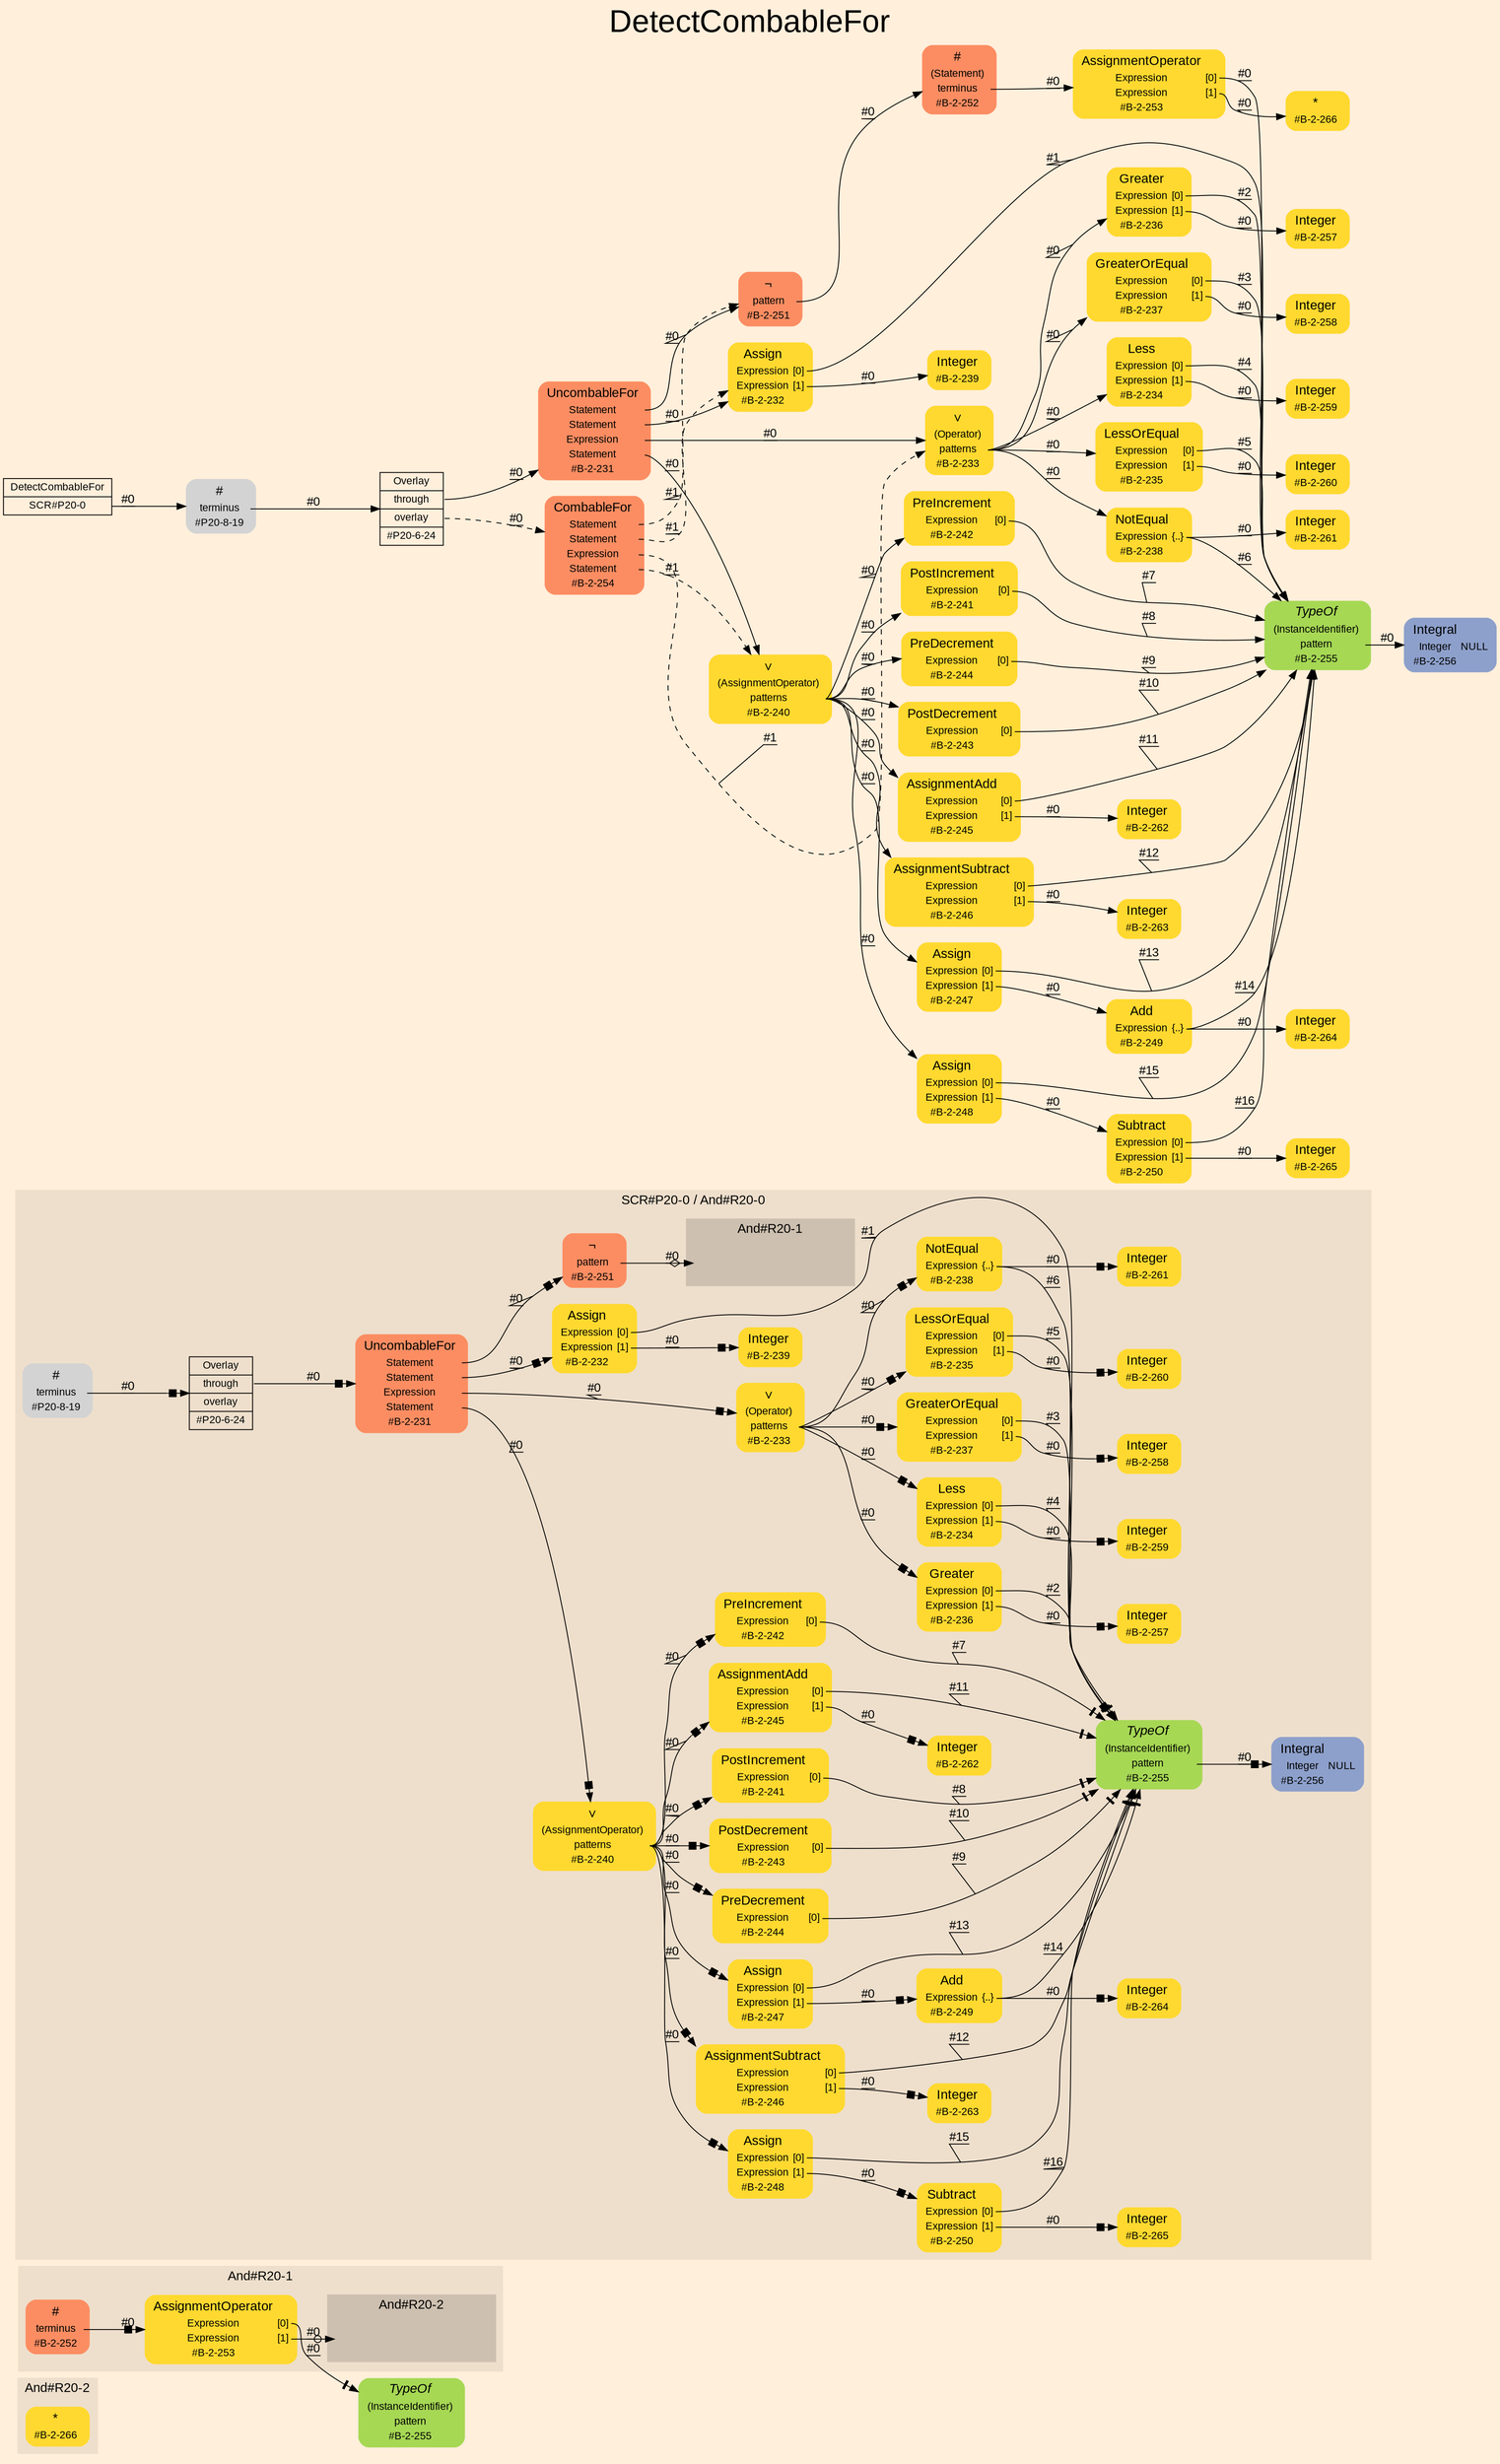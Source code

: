 digraph "DetectCombableFor" {
label = "DetectCombableFor"
labelloc = t
fontsize = "36"
graph [
    rankdir = "LR"
    ranksep = 0.3
    bgcolor = antiquewhite1
    color = black
    fontcolor = black
    fontname = "Arial"
];
node [
    fontname = "Arial"
];
edge [
    fontname = "Arial"
];

// -------------------- figure And#R20-2 --------------------
subgraph "clusterAnd#R20-2" {
    label = "And#R20-2"
    style = "filled"
    color = antiquewhite2
    fontsize = "15"
    "And#R20-2 / #B-2-266" [
        shape = "plaintext"
        fillcolor = "/set28/6"
        label = <<TABLE BORDER="0" CELLBORDER="0" CELLSPACING="0">
         <TR><TD><FONT POINT-SIZE="15.0">*</FONT></TD><TD></TD></TR>
         <TR><TD>#B-2-266</TD><TD PORT="port0"></TD></TR>
        </TABLE>>
        style = "rounded,filled"
        fontsize = "12"
    ];
    
}


// -------------------- figure And#R20-1 --------------------
"And#R20-1 / #B-2-255" [
    shape = "plaintext"
    fillcolor = "/set28/5"
    label = <<TABLE BORDER="0" CELLBORDER="0" CELLSPACING="0">
     <TR><TD><FONT POINT-SIZE="15.0"><I>TypeOf</I></FONT></TD><TD></TD></TR>
     <TR><TD>(InstanceIdentifier)</TD><TD PORT="port0"></TD></TR>
     <TR><TD>pattern</TD><TD PORT="port1"></TD></TR>
     <TR><TD>#B-2-255</TD><TD PORT="port2"></TD></TR>
    </TABLE>>
    style = "rounded,filled"
    fontsize = "12"
];

subgraph "clusterAnd#R20-1" {
    label = "And#R20-1"
    style = "filled"
    color = antiquewhite2
    fontsize = "15"
    "And#R20-1 / #B-2-252" [
        shape = "plaintext"
        fillcolor = "/set28/2"
        label = <<TABLE BORDER="0" CELLBORDER="0" CELLSPACING="0">
         <TR><TD><FONT POINT-SIZE="15.0">#</FONT></TD><TD></TD></TR>
         <TR><TD>terminus</TD><TD PORT="port0"></TD></TR>
         <TR><TD>#B-2-252</TD><TD PORT="port1"></TD></TR>
        </TABLE>>
        style = "rounded,filled"
        fontsize = "12"
    ];
    
    "And#R20-1 / #B-2-253" [
        shape = "plaintext"
        fillcolor = "/set28/6"
        label = <<TABLE BORDER="0" CELLBORDER="0" CELLSPACING="0">
         <TR><TD><FONT POINT-SIZE="15.0">AssignmentOperator</FONT></TD><TD></TD></TR>
         <TR><TD>Expression</TD><TD PORT="port0">[0]</TD></TR>
         <TR><TD>Expression</TD><TD PORT="port1">[1]</TD></TR>
         <TR><TD>#B-2-253</TD><TD PORT="port2"></TD></TR>
        </TABLE>>
        style = "rounded,filled"
        fontsize = "12"
    ];
    
    subgraph "clusterAnd#R20-1 / And#R20-2" {
        label = "And#R20-2"
        style = "filled"
        color = antiquewhite3
        fontsize = "15"
        "And#R20-1 / #0 / #B-2-266" [
            shape = "none"
            style = "invisible"
        ];
        
    }
    
}


// -------------------- figure And#R20-0 --------------------
subgraph "clusterAnd#R20-0" {
    label = "SCR#P20-0 / And#R20-0"
    style = "filled"
    color = antiquewhite2
    fontsize = "15"
    "And#R20-0 / #B-2-250" [
        shape = "plaintext"
        fillcolor = "/set28/6"
        label = <<TABLE BORDER="0" CELLBORDER="0" CELLSPACING="0">
         <TR><TD><FONT POINT-SIZE="15.0">Subtract</FONT></TD><TD></TD></TR>
         <TR><TD>Expression</TD><TD PORT="port0">[0]</TD></TR>
         <TR><TD>Expression</TD><TD PORT="port1">[1]</TD></TR>
         <TR><TD>#B-2-250</TD><TD PORT="port2"></TD></TR>
        </TABLE>>
        style = "rounded,filled"
        fontsize = "12"
    ];
    
    "And#R20-0 / #B-2-247" [
        shape = "plaintext"
        fillcolor = "/set28/6"
        label = <<TABLE BORDER="0" CELLBORDER="0" CELLSPACING="0">
         <TR><TD><FONT POINT-SIZE="15.0">Assign</FONT></TD><TD></TD></TR>
         <TR><TD>Expression</TD><TD PORT="port0">[0]</TD></TR>
         <TR><TD>Expression</TD><TD PORT="port1">[1]</TD></TR>
         <TR><TD>#B-2-247</TD><TD PORT="port2"></TD></TR>
        </TABLE>>
        style = "rounded,filled"
        fontsize = "12"
    ];
    
    "And#R20-0 / #B-2-257" [
        shape = "plaintext"
        fillcolor = "/set28/6"
        label = <<TABLE BORDER="0" CELLBORDER="0" CELLSPACING="0">
         <TR><TD><FONT POINT-SIZE="15.0">Integer</FONT></TD><TD></TD></TR>
         <TR><TD>#B-2-257</TD><TD PORT="port0"></TD></TR>
        </TABLE>>
        style = "rounded,filled"
        fontsize = "12"
    ];
    
    "And#R20-0 / #B-2-244" [
        shape = "plaintext"
        fillcolor = "/set28/6"
        label = <<TABLE BORDER="0" CELLBORDER="0" CELLSPACING="0">
         <TR><TD><FONT POINT-SIZE="15.0">PreDecrement</FONT></TD><TD></TD></TR>
         <TR><TD>Expression</TD><TD PORT="port0">[0]</TD></TR>
         <TR><TD>#B-2-244</TD><TD PORT="port1"></TD></TR>
        </TABLE>>
        style = "rounded,filled"
        fontsize = "12"
    ];
    
    "And#R20-0 / #B-2-238" [
        shape = "plaintext"
        fillcolor = "/set28/6"
        label = <<TABLE BORDER="0" CELLBORDER="0" CELLSPACING="0">
         <TR><TD><FONT POINT-SIZE="15.0">NotEqual</FONT></TD><TD></TD></TR>
         <TR><TD>Expression</TD><TD PORT="port0">{..}</TD></TR>
         <TR><TD>#B-2-238</TD><TD PORT="port1"></TD></TR>
        </TABLE>>
        style = "rounded,filled"
        fontsize = "12"
    ];
    
    "And#R20-0 / #B-2-240" [
        shape = "plaintext"
        fillcolor = "/set28/6"
        label = <<TABLE BORDER="0" CELLBORDER="0" CELLSPACING="0">
         <TR><TD><FONT POINT-SIZE="15.0">∨</FONT></TD><TD></TD></TR>
         <TR><TD>(AssignmentOperator)</TD><TD PORT="port0"></TD></TR>
         <TR><TD>patterns</TD><TD PORT="port1"></TD></TR>
         <TR><TD>#B-2-240</TD><TD PORT="port2"></TD></TR>
        </TABLE>>
        style = "rounded,filled"
        fontsize = "12"
    ];
    
    "And#R20-0 / #B-2-259" [
        shape = "plaintext"
        fillcolor = "/set28/6"
        label = <<TABLE BORDER="0" CELLBORDER="0" CELLSPACING="0">
         <TR><TD><FONT POINT-SIZE="15.0">Integer</FONT></TD><TD></TD></TR>
         <TR><TD>#B-2-259</TD><TD PORT="port0"></TD></TR>
        </TABLE>>
        style = "rounded,filled"
        fontsize = "12"
    ];
    
    "And#R20-0 / #B-2-233" [
        shape = "plaintext"
        fillcolor = "/set28/6"
        label = <<TABLE BORDER="0" CELLBORDER="0" CELLSPACING="0">
         <TR><TD><FONT POINT-SIZE="15.0">∨</FONT></TD><TD></TD></TR>
         <TR><TD>(Operator)</TD><TD PORT="port0"></TD></TR>
         <TR><TD>patterns</TD><TD PORT="port1"></TD></TR>
         <TR><TD>#B-2-233</TD><TD PORT="port2"></TD></TR>
        </TABLE>>
        style = "rounded,filled"
        fontsize = "12"
    ];
    
    "And#R20-0 / #B-2-243" [
        shape = "plaintext"
        fillcolor = "/set28/6"
        label = <<TABLE BORDER="0" CELLBORDER="0" CELLSPACING="0">
         <TR><TD><FONT POINT-SIZE="15.0">PostDecrement</FONT></TD><TD></TD></TR>
         <TR><TD>Expression</TD><TD PORT="port0">[0]</TD></TR>
         <TR><TD>#B-2-243</TD><TD PORT="port1"></TD></TR>
        </TABLE>>
        style = "rounded,filled"
        fontsize = "12"
    ];
    
    "And#R20-0 / #B-2-264" [
        shape = "plaintext"
        fillcolor = "/set28/6"
        label = <<TABLE BORDER="0" CELLBORDER="0" CELLSPACING="0">
         <TR><TD><FONT POINT-SIZE="15.0">Integer</FONT></TD><TD></TD></TR>
         <TR><TD>#B-2-264</TD><TD PORT="port0"></TD></TR>
        </TABLE>>
        style = "rounded,filled"
        fontsize = "12"
    ];
    
    "And#R20-0 / #B-2-251" [
        shape = "plaintext"
        fillcolor = "/set28/2"
        label = <<TABLE BORDER="0" CELLBORDER="0" CELLSPACING="0">
         <TR><TD><FONT POINT-SIZE="15.0">¬</FONT></TD><TD></TD></TR>
         <TR><TD>pattern</TD><TD PORT="port0"></TD></TR>
         <TR><TD>#B-2-251</TD><TD PORT="port1"></TD></TR>
        </TABLE>>
        style = "rounded,filled"
        fontsize = "12"
    ];
    
    "And#R20-0 / #B-2-236" [
        shape = "plaintext"
        fillcolor = "/set28/6"
        label = <<TABLE BORDER="0" CELLBORDER="0" CELLSPACING="0">
         <TR><TD><FONT POINT-SIZE="15.0">Greater</FONT></TD><TD></TD></TR>
         <TR><TD>Expression</TD><TD PORT="port0">[0]</TD></TR>
         <TR><TD>Expression</TD><TD PORT="port1">[1]</TD></TR>
         <TR><TD>#B-2-236</TD><TD PORT="port2"></TD></TR>
        </TABLE>>
        style = "rounded,filled"
        fontsize = "12"
    ];
    
    "And#R20-0 / #B-2-239" [
        shape = "plaintext"
        fillcolor = "/set28/6"
        label = <<TABLE BORDER="0" CELLBORDER="0" CELLSPACING="0">
         <TR><TD><FONT POINT-SIZE="15.0">Integer</FONT></TD><TD></TD></TR>
         <TR><TD>#B-2-239</TD><TD PORT="port0"></TD></TR>
        </TABLE>>
        style = "rounded,filled"
        fontsize = "12"
    ];
    
    "And#R20-0 / #B-2-234" [
        shape = "plaintext"
        fillcolor = "/set28/6"
        label = <<TABLE BORDER="0" CELLBORDER="0" CELLSPACING="0">
         <TR><TD><FONT POINT-SIZE="15.0">Less</FONT></TD><TD></TD></TR>
         <TR><TD>Expression</TD><TD PORT="port0">[0]</TD></TR>
         <TR><TD>Expression</TD><TD PORT="port1">[1]</TD></TR>
         <TR><TD>#B-2-234</TD><TD PORT="port2"></TD></TR>
        </TABLE>>
        style = "rounded,filled"
        fontsize = "12"
    ];
    
    "And#R20-0 / #B-2-255" [
        shape = "plaintext"
        fillcolor = "/set28/5"
        label = <<TABLE BORDER="0" CELLBORDER="0" CELLSPACING="0">
         <TR><TD><FONT POINT-SIZE="15.0"><I>TypeOf</I></FONT></TD><TD></TD></TR>
         <TR><TD>(InstanceIdentifier)</TD><TD PORT="port0"></TD></TR>
         <TR><TD>pattern</TD><TD PORT="port1"></TD></TR>
         <TR><TD>#B-2-255</TD><TD PORT="port2"></TD></TR>
        </TABLE>>
        style = "rounded,filled"
        fontsize = "12"
    ];
    
    "And#R20-0 / #B-2-256" [
        shape = "plaintext"
        fillcolor = "/set28/3"
        label = <<TABLE BORDER="0" CELLBORDER="0" CELLSPACING="0">
         <TR><TD><FONT POINT-SIZE="15.0">Integral</FONT></TD><TD></TD></TR>
         <TR><TD>Integer</TD><TD PORT="port0">NULL</TD></TR>
         <TR><TD>#B-2-256</TD><TD PORT="port1"></TD></TR>
        </TABLE>>
        style = "rounded,filled"
        fontsize = "12"
    ];
    
    "And#R20-0 / #B-2-265" [
        shape = "plaintext"
        fillcolor = "/set28/6"
        label = <<TABLE BORDER="0" CELLBORDER="0" CELLSPACING="0">
         <TR><TD><FONT POINT-SIZE="15.0">Integer</FONT></TD><TD></TD></TR>
         <TR><TD>#B-2-265</TD><TD PORT="port0"></TD></TR>
        </TABLE>>
        style = "rounded,filled"
        fontsize = "12"
    ];
    
    "And#R20-0 / #B-2-258" [
        shape = "plaintext"
        fillcolor = "/set28/6"
        label = <<TABLE BORDER="0" CELLBORDER="0" CELLSPACING="0">
         <TR><TD><FONT POINT-SIZE="15.0">Integer</FONT></TD><TD></TD></TR>
         <TR><TD>#B-2-258</TD><TD PORT="port0"></TD></TR>
        </TABLE>>
        style = "rounded,filled"
        fontsize = "12"
    ];
    
    "And#R20-0 / #B-2-248" [
        shape = "plaintext"
        fillcolor = "/set28/6"
        label = <<TABLE BORDER="0" CELLBORDER="0" CELLSPACING="0">
         <TR><TD><FONT POINT-SIZE="15.0">Assign</FONT></TD><TD></TD></TR>
         <TR><TD>Expression</TD><TD PORT="port0">[0]</TD></TR>
         <TR><TD>Expression</TD><TD PORT="port1">[1]</TD></TR>
         <TR><TD>#B-2-248</TD><TD PORT="port2"></TD></TR>
        </TABLE>>
        style = "rounded,filled"
        fontsize = "12"
    ];
    
    "And#R20-0 / #B-2-237" [
        shape = "plaintext"
        fillcolor = "/set28/6"
        label = <<TABLE BORDER="0" CELLBORDER="0" CELLSPACING="0">
         <TR><TD><FONT POINT-SIZE="15.0">GreaterOrEqual</FONT></TD><TD></TD></TR>
         <TR><TD>Expression</TD><TD PORT="port0">[0]</TD></TR>
         <TR><TD>Expression</TD><TD PORT="port1">[1]</TD></TR>
         <TR><TD>#B-2-237</TD><TD PORT="port2"></TD></TR>
        </TABLE>>
        style = "rounded,filled"
        fontsize = "12"
    ];
    
    "And#R20-0 / #B-2-261" [
        shape = "plaintext"
        fillcolor = "/set28/6"
        label = <<TABLE BORDER="0" CELLBORDER="0" CELLSPACING="0">
         <TR><TD><FONT POINT-SIZE="15.0">Integer</FONT></TD><TD></TD></TR>
         <TR><TD>#B-2-261</TD><TD PORT="port0"></TD></TR>
        </TABLE>>
        style = "rounded,filled"
        fontsize = "12"
    ];
    
    "And#R20-0 / #B-2-241" [
        shape = "plaintext"
        fillcolor = "/set28/6"
        label = <<TABLE BORDER="0" CELLBORDER="0" CELLSPACING="0">
         <TR><TD><FONT POINT-SIZE="15.0">PostIncrement</FONT></TD><TD></TD></TR>
         <TR><TD>Expression</TD><TD PORT="port0">[0]</TD></TR>
         <TR><TD>#B-2-241</TD><TD PORT="port1"></TD></TR>
        </TABLE>>
        style = "rounded,filled"
        fontsize = "12"
    ];
    
    "And#R20-0 / #B-2-262" [
        shape = "plaintext"
        fillcolor = "/set28/6"
        label = <<TABLE BORDER="0" CELLBORDER="0" CELLSPACING="0">
         <TR><TD><FONT POINT-SIZE="15.0">Integer</FONT></TD><TD></TD></TR>
         <TR><TD>#B-2-262</TD><TD PORT="port0"></TD></TR>
        </TABLE>>
        style = "rounded,filled"
        fontsize = "12"
    ];
    
    "And#R20-0 / #B-2-263" [
        shape = "plaintext"
        fillcolor = "/set28/6"
        label = <<TABLE BORDER="0" CELLBORDER="0" CELLSPACING="0">
         <TR><TD><FONT POINT-SIZE="15.0">Integer</FONT></TD><TD></TD></TR>
         <TR><TD>#B-2-263</TD><TD PORT="port0"></TD></TR>
        </TABLE>>
        style = "rounded,filled"
        fontsize = "12"
    ];
    
    "And#R20-0 / #B-2-242" [
        shape = "plaintext"
        fillcolor = "/set28/6"
        label = <<TABLE BORDER="0" CELLBORDER="0" CELLSPACING="0">
         <TR><TD><FONT POINT-SIZE="15.0">PreIncrement</FONT></TD><TD></TD></TR>
         <TR><TD>Expression</TD><TD PORT="port0">[0]</TD></TR>
         <TR><TD>#B-2-242</TD><TD PORT="port1"></TD></TR>
        </TABLE>>
        style = "rounded,filled"
        fontsize = "12"
    ];
    
    "And#R20-0 / #B-2-260" [
        shape = "plaintext"
        fillcolor = "/set28/6"
        label = <<TABLE BORDER="0" CELLBORDER="0" CELLSPACING="0">
         <TR><TD><FONT POINT-SIZE="15.0">Integer</FONT></TD><TD></TD></TR>
         <TR><TD>#B-2-260</TD><TD PORT="port0"></TD></TR>
        </TABLE>>
        style = "rounded,filled"
        fontsize = "12"
    ];
    
    "And#R20-0 / #B-2-235" [
        shape = "plaintext"
        fillcolor = "/set28/6"
        label = <<TABLE BORDER="0" CELLBORDER="0" CELLSPACING="0">
         <TR><TD><FONT POINT-SIZE="15.0">LessOrEqual</FONT></TD><TD></TD></TR>
         <TR><TD>Expression</TD><TD PORT="port0">[0]</TD></TR>
         <TR><TD>Expression</TD><TD PORT="port1">[1]</TD></TR>
         <TR><TD>#B-2-235</TD><TD PORT="port2"></TD></TR>
        </TABLE>>
        style = "rounded,filled"
        fontsize = "12"
    ];
    
    "And#R20-0 / #B-2-245" [
        shape = "plaintext"
        fillcolor = "/set28/6"
        label = <<TABLE BORDER="0" CELLBORDER="0" CELLSPACING="0">
         <TR><TD><FONT POINT-SIZE="15.0">AssignmentAdd</FONT></TD><TD></TD></TR>
         <TR><TD>Expression</TD><TD PORT="port0">[0]</TD></TR>
         <TR><TD>Expression</TD><TD PORT="port1">[1]</TD></TR>
         <TR><TD>#B-2-245</TD><TD PORT="port2"></TD></TR>
        </TABLE>>
        style = "rounded,filled"
        fontsize = "12"
    ];
    
    "And#R20-0 / #B-2-249" [
        shape = "plaintext"
        fillcolor = "/set28/6"
        label = <<TABLE BORDER="0" CELLBORDER="0" CELLSPACING="0">
         <TR><TD><FONT POINT-SIZE="15.0">Add</FONT></TD><TD></TD></TR>
         <TR><TD>Expression</TD><TD PORT="port0">{..}</TD></TR>
         <TR><TD>#B-2-249</TD><TD PORT="port1"></TD></TR>
        </TABLE>>
        style = "rounded,filled"
        fontsize = "12"
    ];
    
    "And#R20-0 / #P20-8-19" [
        shape = "plaintext"
        label = <<TABLE BORDER="0" CELLBORDER="0" CELLSPACING="0">
         <TR><TD><FONT POINT-SIZE="15.0">#</FONT></TD><TD></TD></TR>
         <TR><TD>terminus</TD><TD PORT="port0"></TD></TR>
         <TR><TD>#P20-8-19</TD><TD PORT="port1"></TD></TR>
        </TABLE>>
        style = "rounded,filled"
        fontsize = "12"
    ];
    
    "And#R20-0 / #B-2-231" [
        shape = "plaintext"
        fillcolor = "/set28/2"
        label = <<TABLE BORDER="0" CELLBORDER="0" CELLSPACING="0">
         <TR><TD><FONT POINT-SIZE="15.0">UncombableFor</FONT></TD><TD></TD></TR>
         <TR><TD>Statement</TD><TD PORT="port0"></TD></TR>
         <TR><TD>Statement</TD><TD PORT="port1"></TD></TR>
         <TR><TD>Expression</TD><TD PORT="port2"></TD></TR>
         <TR><TD>Statement</TD><TD PORT="port3"></TD></TR>
         <TR><TD>#B-2-231</TD><TD PORT="port4"></TD></TR>
        </TABLE>>
        style = "rounded,filled"
        fontsize = "12"
    ];
    
    "And#R20-0 / #P20-6-24" [
        shape = "record"
        fillcolor = antiquewhite2
        label = "<fixed> Overlay | <port0> through | <port1> overlay | <port2> #P20-6-24"
        style = "filled"
        fontsize = "12"
        color = black
        fontcolor = black
    ];
    
    "And#R20-0 / #B-2-232" [
        shape = "plaintext"
        fillcolor = "/set28/6"
        label = <<TABLE BORDER="0" CELLBORDER="0" CELLSPACING="0">
         <TR><TD><FONT POINT-SIZE="15.0">Assign</FONT></TD><TD></TD></TR>
         <TR><TD>Expression</TD><TD PORT="port0">[0]</TD></TR>
         <TR><TD>Expression</TD><TD PORT="port1">[1]</TD></TR>
         <TR><TD>#B-2-232</TD><TD PORT="port2"></TD></TR>
        </TABLE>>
        style = "rounded,filled"
        fontsize = "12"
    ];
    
    "And#R20-0 / #B-2-246" [
        shape = "plaintext"
        fillcolor = "/set28/6"
        label = <<TABLE BORDER="0" CELLBORDER="0" CELLSPACING="0">
         <TR><TD><FONT POINT-SIZE="15.0">AssignmentSubtract</FONT></TD><TD></TD></TR>
         <TR><TD>Expression</TD><TD PORT="port0">[0]</TD></TR>
         <TR><TD>Expression</TD><TD PORT="port1">[1]</TD></TR>
         <TR><TD>#B-2-246</TD><TD PORT="port2"></TD></TR>
        </TABLE>>
        style = "rounded,filled"
        fontsize = "12"
    ];
    
    subgraph "clusterAnd#R20-0 / And#R20-1" {
        label = "And#R20-1"
        style = "filled"
        color = antiquewhite3
        fontsize = "15"
        "And#R20-0 / #0 / #B-2-252" [
            shape = "none"
            style = "invisible"
        ];
        
    }
    
}


// -------------------- transformation figure --------------------
"CR#P20-0" [
    shape = "record"
    fillcolor = antiquewhite1
    label = "<fixed> DetectCombableFor | <port0> SCR#P20-0"
    style = "filled"
    fontsize = "12"
    color = black
    fontcolor = black
];

"#P20-8-19" [
    shape = "plaintext"
    label = <<TABLE BORDER="0" CELLBORDER="0" CELLSPACING="0">
     <TR><TD><FONT POINT-SIZE="15.0">#</FONT></TD><TD></TD></TR>
     <TR><TD>terminus</TD><TD PORT="port0"></TD></TR>
     <TR><TD>#P20-8-19</TD><TD PORT="port1"></TD></TR>
    </TABLE>>
    style = "rounded,filled"
    fontsize = "12"
];

"#P20-6-24" [
    shape = "record"
    fillcolor = antiquewhite1
    label = "<fixed> Overlay | <port0> through | <port1> overlay | <port2> #P20-6-24"
    style = "filled"
    fontsize = "12"
    color = black
    fontcolor = black
];

"#B-2-231" [
    shape = "plaintext"
    fillcolor = "/set28/2"
    label = <<TABLE BORDER="0" CELLBORDER="0" CELLSPACING="0">
     <TR><TD><FONT POINT-SIZE="15.0">UncombableFor</FONT></TD><TD></TD></TR>
     <TR><TD>Statement</TD><TD PORT="port0"></TD></TR>
     <TR><TD>Statement</TD><TD PORT="port1"></TD></TR>
     <TR><TD>Expression</TD><TD PORT="port2"></TD></TR>
     <TR><TD>Statement</TD><TD PORT="port3"></TD></TR>
     <TR><TD>#B-2-231</TD><TD PORT="port4"></TD></TR>
    </TABLE>>
    style = "rounded,filled"
    fontsize = "12"
];

"#B-2-251" [
    shape = "plaintext"
    fillcolor = "/set28/2"
    label = <<TABLE BORDER="0" CELLBORDER="0" CELLSPACING="0">
     <TR><TD><FONT POINT-SIZE="15.0">¬</FONT></TD><TD></TD></TR>
     <TR><TD>pattern</TD><TD PORT="port0"></TD></TR>
     <TR><TD>#B-2-251</TD><TD PORT="port1"></TD></TR>
    </TABLE>>
    style = "rounded,filled"
    fontsize = "12"
];

"#B-2-252" [
    shape = "plaintext"
    fillcolor = "/set28/2"
    label = <<TABLE BORDER="0" CELLBORDER="0" CELLSPACING="0">
     <TR><TD><FONT POINT-SIZE="15.0">#</FONT></TD><TD></TD></TR>
     <TR><TD>(Statement)</TD><TD PORT="port0"></TD></TR>
     <TR><TD>terminus</TD><TD PORT="port1"></TD></TR>
     <TR><TD>#B-2-252</TD><TD PORT="port2"></TD></TR>
    </TABLE>>
    style = "rounded,filled"
    fontsize = "12"
];

"#B-2-253" [
    shape = "plaintext"
    fillcolor = "/set28/6"
    label = <<TABLE BORDER="0" CELLBORDER="0" CELLSPACING="0">
     <TR><TD><FONT POINT-SIZE="15.0">AssignmentOperator</FONT></TD><TD></TD></TR>
     <TR><TD>Expression</TD><TD PORT="port0">[0]</TD></TR>
     <TR><TD>Expression</TD><TD PORT="port1">[1]</TD></TR>
     <TR><TD>#B-2-253</TD><TD PORT="port2"></TD></TR>
    </TABLE>>
    style = "rounded,filled"
    fontsize = "12"
];

"#B-2-255" [
    shape = "plaintext"
    fillcolor = "/set28/5"
    label = <<TABLE BORDER="0" CELLBORDER="0" CELLSPACING="0">
     <TR><TD><FONT POINT-SIZE="15.0"><I>TypeOf</I></FONT></TD><TD></TD></TR>
     <TR><TD>(InstanceIdentifier)</TD><TD PORT="port0"></TD></TR>
     <TR><TD>pattern</TD><TD PORT="port1"></TD></TR>
     <TR><TD>#B-2-255</TD><TD PORT="port2"></TD></TR>
    </TABLE>>
    style = "rounded,filled"
    fontsize = "12"
];

"#B-2-256" [
    shape = "plaintext"
    fillcolor = "/set28/3"
    label = <<TABLE BORDER="0" CELLBORDER="0" CELLSPACING="0">
     <TR><TD><FONT POINT-SIZE="15.0">Integral</FONT></TD><TD></TD></TR>
     <TR><TD>Integer</TD><TD PORT="port0">NULL</TD></TR>
     <TR><TD>#B-2-256</TD><TD PORT="port1"></TD></TR>
    </TABLE>>
    style = "rounded,filled"
    fontsize = "12"
];

"#B-2-266" [
    shape = "plaintext"
    fillcolor = "/set28/6"
    label = <<TABLE BORDER="0" CELLBORDER="0" CELLSPACING="0">
     <TR><TD><FONT POINT-SIZE="15.0">*</FONT></TD><TD></TD></TR>
     <TR><TD>#B-2-266</TD><TD PORT="port0"></TD></TR>
    </TABLE>>
    style = "rounded,filled"
    fontsize = "12"
];

"#B-2-232" [
    shape = "plaintext"
    fillcolor = "/set28/6"
    label = <<TABLE BORDER="0" CELLBORDER="0" CELLSPACING="0">
     <TR><TD><FONT POINT-SIZE="15.0">Assign</FONT></TD><TD></TD></TR>
     <TR><TD>Expression</TD><TD PORT="port0">[0]</TD></TR>
     <TR><TD>Expression</TD><TD PORT="port1">[1]</TD></TR>
     <TR><TD>#B-2-232</TD><TD PORT="port2"></TD></TR>
    </TABLE>>
    style = "rounded,filled"
    fontsize = "12"
];

"#B-2-239" [
    shape = "plaintext"
    fillcolor = "/set28/6"
    label = <<TABLE BORDER="0" CELLBORDER="0" CELLSPACING="0">
     <TR><TD><FONT POINT-SIZE="15.0">Integer</FONT></TD><TD></TD></TR>
     <TR><TD>#B-2-239</TD><TD PORT="port0"></TD></TR>
    </TABLE>>
    style = "rounded,filled"
    fontsize = "12"
];

"#B-2-233" [
    shape = "plaintext"
    fillcolor = "/set28/6"
    label = <<TABLE BORDER="0" CELLBORDER="0" CELLSPACING="0">
     <TR><TD><FONT POINT-SIZE="15.0">∨</FONT></TD><TD></TD></TR>
     <TR><TD>(Operator)</TD><TD PORT="port0"></TD></TR>
     <TR><TD>patterns</TD><TD PORT="port1"></TD></TR>
     <TR><TD>#B-2-233</TD><TD PORT="port2"></TD></TR>
    </TABLE>>
    style = "rounded,filled"
    fontsize = "12"
];

"#B-2-236" [
    shape = "plaintext"
    fillcolor = "/set28/6"
    label = <<TABLE BORDER="0" CELLBORDER="0" CELLSPACING="0">
     <TR><TD><FONT POINT-SIZE="15.0">Greater</FONT></TD><TD></TD></TR>
     <TR><TD>Expression</TD><TD PORT="port0">[0]</TD></TR>
     <TR><TD>Expression</TD><TD PORT="port1">[1]</TD></TR>
     <TR><TD>#B-2-236</TD><TD PORT="port2"></TD></TR>
    </TABLE>>
    style = "rounded,filled"
    fontsize = "12"
];

"#B-2-257" [
    shape = "plaintext"
    fillcolor = "/set28/6"
    label = <<TABLE BORDER="0" CELLBORDER="0" CELLSPACING="0">
     <TR><TD><FONT POINT-SIZE="15.0">Integer</FONT></TD><TD></TD></TR>
     <TR><TD>#B-2-257</TD><TD PORT="port0"></TD></TR>
    </TABLE>>
    style = "rounded,filled"
    fontsize = "12"
];

"#B-2-237" [
    shape = "plaintext"
    fillcolor = "/set28/6"
    label = <<TABLE BORDER="0" CELLBORDER="0" CELLSPACING="0">
     <TR><TD><FONT POINT-SIZE="15.0">GreaterOrEqual</FONT></TD><TD></TD></TR>
     <TR><TD>Expression</TD><TD PORT="port0">[0]</TD></TR>
     <TR><TD>Expression</TD><TD PORT="port1">[1]</TD></TR>
     <TR><TD>#B-2-237</TD><TD PORT="port2"></TD></TR>
    </TABLE>>
    style = "rounded,filled"
    fontsize = "12"
];

"#B-2-258" [
    shape = "plaintext"
    fillcolor = "/set28/6"
    label = <<TABLE BORDER="0" CELLBORDER="0" CELLSPACING="0">
     <TR><TD><FONT POINT-SIZE="15.0">Integer</FONT></TD><TD></TD></TR>
     <TR><TD>#B-2-258</TD><TD PORT="port0"></TD></TR>
    </TABLE>>
    style = "rounded,filled"
    fontsize = "12"
];

"#B-2-234" [
    shape = "plaintext"
    fillcolor = "/set28/6"
    label = <<TABLE BORDER="0" CELLBORDER="0" CELLSPACING="0">
     <TR><TD><FONT POINT-SIZE="15.0">Less</FONT></TD><TD></TD></TR>
     <TR><TD>Expression</TD><TD PORT="port0">[0]</TD></TR>
     <TR><TD>Expression</TD><TD PORT="port1">[1]</TD></TR>
     <TR><TD>#B-2-234</TD><TD PORT="port2"></TD></TR>
    </TABLE>>
    style = "rounded,filled"
    fontsize = "12"
];

"#B-2-259" [
    shape = "plaintext"
    fillcolor = "/set28/6"
    label = <<TABLE BORDER="0" CELLBORDER="0" CELLSPACING="0">
     <TR><TD><FONT POINT-SIZE="15.0">Integer</FONT></TD><TD></TD></TR>
     <TR><TD>#B-2-259</TD><TD PORT="port0"></TD></TR>
    </TABLE>>
    style = "rounded,filled"
    fontsize = "12"
];

"#B-2-235" [
    shape = "plaintext"
    fillcolor = "/set28/6"
    label = <<TABLE BORDER="0" CELLBORDER="0" CELLSPACING="0">
     <TR><TD><FONT POINT-SIZE="15.0">LessOrEqual</FONT></TD><TD></TD></TR>
     <TR><TD>Expression</TD><TD PORT="port0">[0]</TD></TR>
     <TR><TD>Expression</TD><TD PORT="port1">[1]</TD></TR>
     <TR><TD>#B-2-235</TD><TD PORT="port2"></TD></TR>
    </TABLE>>
    style = "rounded,filled"
    fontsize = "12"
];

"#B-2-260" [
    shape = "plaintext"
    fillcolor = "/set28/6"
    label = <<TABLE BORDER="0" CELLBORDER="0" CELLSPACING="0">
     <TR><TD><FONT POINT-SIZE="15.0">Integer</FONT></TD><TD></TD></TR>
     <TR><TD>#B-2-260</TD><TD PORT="port0"></TD></TR>
    </TABLE>>
    style = "rounded,filled"
    fontsize = "12"
];

"#B-2-238" [
    shape = "plaintext"
    fillcolor = "/set28/6"
    label = <<TABLE BORDER="0" CELLBORDER="0" CELLSPACING="0">
     <TR><TD><FONT POINT-SIZE="15.0">NotEqual</FONT></TD><TD></TD></TR>
     <TR><TD>Expression</TD><TD PORT="port0">{..}</TD></TR>
     <TR><TD>#B-2-238</TD><TD PORT="port1"></TD></TR>
    </TABLE>>
    style = "rounded,filled"
    fontsize = "12"
];

"#B-2-261" [
    shape = "plaintext"
    fillcolor = "/set28/6"
    label = <<TABLE BORDER="0" CELLBORDER="0" CELLSPACING="0">
     <TR><TD><FONT POINT-SIZE="15.0">Integer</FONT></TD><TD></TD></TR>
     <TR><TD>#B-2-261</TD><TD PORT="port0"></TD></TR>
    </TABLE>>
    style = "rounded,filled"
    fontsize = "12"
];

"#B-2-240" [
    shape = "plaintext"
    fillcolor = "/set28/6"
    label = <<TABLE BORDER="0" CELLBORDER="0" CELLSPACING="0">
     <TR><TD><FONT POINT-SIZE="15.0">∨</FONT></TD><TD></TD></TR>
     <TR><TD>(AssignmentOperator)</TD><TD PORT="port0"></TD></TR>
     <TR><TD>patterns</TD><TD PORT="port1"></TD></TR>
     <TR><TD>#B-2-240</TD><TD PORT="port2"></TD></TR>
    </TABLE>>
    style = "rounded,filled"
    fontsize = "12"
];

"#B-2-242" [
    shape = "plaintext"
    fillcolor = "/set28/6"
    label = <<TABLE BORDER="0" CELLBORDER="0" CELLSPACING="0">
     <TR><TD><FONT POINT-SIZE="15.0">PreIncrement</FONT></TD><TD></TD></TR>
     <TR><TD>Expression</TD><TD PORT="port0">[0]</TD></TR>
     <TR><TD>#B-2-242</TD><TD PORT="port1"></TD></TR>
    </TABLE>>
    style = "rounded,filled"
    fontsize = "12"
];

"#B-2-241" [
    shape = "plaintext"
    fillcolor = "/set28/6"
    label = <<TABLE BORDER="0" CELLBORDER="0" CELLSPACING="0">
     <TR><TD><FONT POINT-SIZE="15.0">PostIncrement</FONT></TD><TD></TD></TR>
     <TR><TD>Expression</TD><TD PORT="port0">[0]</TD></TR>
     <TR><TD>#B-2-241</TD><TD PORT="port1"></TD></TR>
    </TABLE>>
    style = "rounded,filled"
    fontsize = "12"
];

"#B-2-244" [
    shape = "plaintext"
    fillcolor = "/set28/6"
    label = <<TABLE BORDER="0" CELLBORDER="0" CELLSPACING="0">
     <TR><TD><FONT POINT-SIZE="15.0">PreDecrement</FONT></TD><TD></TD></TR>
     <TR><TD>Expression</TD><TD PORT="port0">[0]</TD></TR>
     <TR><TD>#B-2-244</TD><TD PORT="port1"></TD></TR>
    </TABLE>>
    style = "rounded,filled"
    fontsize = "12"
];

"#B-2-243" [
    shape = "plaintext"
    fillcolor = "/set28/6"
    label = <<TABLE BORDER="0" CELLBORDER="0" CELLSPACING="0">
     <TR><TD><FONT POINT-SIZE="15.0">PostDecrement</FONT></TD><TD></TD></TR>
     <TR><TD>Expression</TD><TD PORT="port0">[0]</TD></TR>
     <TR><TD>#B-2-243</TD><TD PORT="port1"></TD></TR>
    </TABLE>>
    style = "rounded,filled"
    fontsize = "12"
];

"#B-2-245" [
    shape = "plaintext"
    fillcolor = "/set28/6"
    label = <<TABLE BORDER="0" CELLBORDER="0" CELLSPACING="0">
     <TR><TD><FONT POINT-SIZE="15.0">AssignmentAdd</FONT></TD><TD></TD></TR>
     <TR><TD>Expression</TD><TD PORT="port0">[0]</TD></TR>
     <TR><TD>Expression</TD><TD PORT="port1">[1]</TD></TR>
     <TR><TD>#B-2-245</TD><TD PORT="port2"></TD></TR>
    </TABLE>>
    style = "rounded,filled"
    fontsize = "12"
];

"#B-2-262" [
    shape = "plaintext"
    fillcolor = "/set28/6"
    label = <<TABLE BORDER="0" CELLBORDER="0" CELLSPACING="0">
     <TR><TD><FONT POINT-SIZE="15.0">Integer</FONT></TD><TD></TD></TR>
     <TR><TD>#B-2-262</TD><TD PORT="port0"></TD></TR>
    </TABLE>>
    style = "rounded,filled"
    fontsize = "12"
];

"#B-2-246" [
    shape = "plaintext"
    fillcolor = "/set28/6"
    label = <<TABLE BORDER="0" CELLBORDER="0" CELLSPACING="0">
     <TR><TD><FONT POINT-SIZE="15.0">AssignmentSubtract</FONT></TD><TD></TD></TR>
     <TR><TD>Expression</TD><TD PORT="port0">[0]</TD></TR>
     <TR><TD>Expression</TD><TD PORT="port1">[1]</TD></TR>
     <TR><TD>#B-2-246</TD><TD PORT="port2"></TD></TR>
    </TABLE>>
    style = "rounded,filled"
    fontsize = "12"
];

"#B-2-263" [
    shape = "plaintext"
    fillcolor = "/set28/6"
    label = <<TABLE BORDER="0" CELLBORDER="0" CELLSPACING="0">
     <TR><TD><FONT POINT-SIZE="15.0">Integer</FONT></TD><TD></TD></TR>
     <TR><TD>#B-2-263</TD><TD PORT="port0"></TD></TR>
    </TABLE>>
    style = "rounded,filled"
    fontsize = "12"
];

"#B-2-247" [
    shape = "plaintext"
    fillcolor = "/set28/6"
    label = <<TABLE BORDER="0" CELLBORDER="0" CELLSPACING="0">
     <TR><TD><FONT POINT-SIZE="15.0">Assign</FONT></TD><TD></TD></TR>
     <TR><TD>Expression</TD><TD PORT="port0">[0]</TD></TR>
     <TR><TD>Expression</TD><TD PORT="port1">[1]</TD></TR>
     <TR><TD>#B-2-247</TD><TD PORT="port2"></TD></TR>
    </TABLE>>
    style = "rounded,filled"
    fontsize = "12"
];

"#B-2-249" [
    shape = "plaintext"
    fillcolor = "/set28/6"
    label = <<TABLE BORDER="0" CELLBORDER="0" CELLSPACING="0">
     <TR><TD><FONT POINT-SIZE="15.0">Add</FONT></TD><TD></TD></TR>
     <TR><TD>Expression</TD><TD PORT="port0">{..}</TD></TR>
     <TR><TD>#B-2-249</TD><TD PORT="port1"></TD></TR>
    </TABLE>>
    style = "rounded,filled"
    fontsize = "12"
];

"#B-2-264" [
    shape = "plaintext"
    fillcolor = "/set28/6"
    label = <<TABLE BORDER="0" CELLBORDER="0" CELLSPACING="0">
     <TR><TD><FONT POINT-SIZE="15.0">Integer</FONT></TD><TD></TD></TR>
     <TR><TD>#B-2-264</TD><TD PORT="port0"></TD></TR>
    </TABLE>>
    style = "rounded,filled"
    fontsize = "12"
];

"#B-2-248" [
    shape = "plaintext"
    fillcolor = "/set28/6"
    label = <<TABLE BORDER="0" CELLBORDER="0" CELLSPACING="0">
     <TR><TD><FONT POINT-SIZE="15.0">Assign</FONT></TD><TD></TD></TR>
     <TR><TD>Expression</TD><TD PORT="port0">[0]</TD></TR>
     <TR><TD>Expression</TD><TD PORT="port1">[1]</TD></TR>
     <TR><TD>#B-2-248</TD><TD PORT="port2"></TD></TR>
    </TABLE>>
    style = "rounded,filled"
    fontsize = "12"
];

"#B-2-250" [
    shape = "plaintext"
    fillcolor = "/set28/6"
    label = <<TABLE BORDER="0" CELLBORDER="0" CELLSPACING="0">
     <TR><TD><FONT POINT-SIZE="15.0">Subtract</FONT></TD><TD></TD></TR>
     <TR><TD>Expression</TD><TD PORT="port0">[0]</TD></TR>
     <TR><TD>Expression</TD><TD PORT="port1">[1]</TD></TR>
     <TR><TD>#B-2-250</TD><TD PORT="port2"></TD></TR>
    </TABLE>>
    style = "rounded,filled"
    fontsize = "12"
];

"#B-2-265" [
    shape = "plaintext"
    fillcolor = "/set28/6"
    label = <<TABLE BORDER="0" CELLBORDER="0" CELLSPACING="0">
     <TR><TD><FONT POINT-SIZE="15.0">Integer</FONT></TD><TD></TD></TR>
     <TR><TD>#B-2-265</TD><TD PORT="port0"></TD></TR>
    </TABLE>>
    style = "rounded,filled"
    fontsize = "12"
];

"#B-2-254" [
    shape = "plaintext"
    fillcolor = "/set28/2"
    label = <<TABLE BORDER="0" CELLBORDER="0" CELLSPACING="0">
     <TR><TD><FONT POINT-SIZE="15.0">CombableFor</FONT></TD><TD></TD></TR>
     <TR><TD>Statement</TD><TD PORT="port0"></TD></TR>
     <TR><TD>Statement</TD><TD PORT="port1"></TD></TR>
     <TR><TD>Expression</TD><TD PORT="port2"></TD></TR>
     <TR><TD>Statement</TD><TD PORT="port3"></TD></TR>
     <TR><TD>#B-2-254</TD><TD PORT="port4"></TD></TR>
    </TABLE>>
    style = "rounded,filled"
    fontsize = "12"
];


// -------------------- links --------------------
// links for block CR#P20-0
"CR#P20-0":port0 -> "#P20-8-19" [
    label = "#0"
    decorate = true
    color = black
    fontcolor = black
];

// links for block #P20-8-19
"#P20-8-19":port0 -> "#P20-6-24" [
    label = "#0"
    decorate = true
    color = black
    fontcolor = black
];

// links for block #P20-6-24
"#P20-6-24":port0 -> "#B-2-231" [
    label = "#0"
    decorate = true
    color = black
    fontcolor = black
];

"#P20-6-24":port1 -> "#B-2-254" [
    style="dashed"
    label = "#0"
    decorate = true
    color = black
    fontcolor = black
];

// links for block #B-2-231
"#B-2-231":port0 -> "#B-2-251" [
    label = "#0"
    decorate = true
    color = black
    fontcolor = black
];

"#B-2-231":port1 -> "#B-2-232" [
    label = "#0"
    decorate = true
    color = black
    fontcolor = black
];

"#B-2-231":port2 -> "#B-2-233" [
    label = "#0"
    decorate = true
    color = black
    fontcolor = black
];

"#B-2-231":port3 -> "#B-2-240" [
    label = "#0"
    decorate = true
    color = black
    fontcolor = black
];

// links for block #B-2-251
"#B-2-251":port0 -> "#B-2-252" [
    label = "#0"
    decorate = true
    color = black
    fontcolor = black
];

// links for block #B-2-252
"#B-2-252":port1 -> "#B-2-253" [
    label = "#0"
    decorate = true
    color = black
    fontcolor = black
];

// links for block #B-2-253
"#B-2-253":port0 -> "#B-2-255" [
    label = "#0"
    decorate = true
    color = black
    fontcolor = black
];

"#B-2-253":port1 -> "#B-2-266" [
    label = "#0"
    decorate = true
    color = black
    fontcolor = black
];

// links for block #B-2-255
"#B-2-255":port1 -> "#B-2-256" [
    label = "#0"
    decorate = true
    color = black
    fontcolor = black
];

// links for block #B-2-256
// links for block #B-2-266
// links for block #B-2-232
"#B-2-232":port0 -> "#B-2-255" [
    label = "#1"
    decorate = true
    color = black
    fontcolor = black
];

"#B-2-232":port1 -> "#B-2-239" [
    label = "#0"
    decorate = true
    color = black
    fontcolor = black
];

// links for block #B-2-239
// links for block #B-2-233
"#B-2-233":port1 -> "#B-2-236" [
    label = "#0"
    decorate = true
    color = black
    fontcolor = black
];

"#B-2-233":port1 -> "#B-2-237" [
    label = "#0"
    decorate = true
    color = black
    fontcolor = black
];

"#B-2-233":port1 -> "#B-2-234" [
    label = "#0"
    decorate = true
    color = black
    fontcolor = black
];

"#B-2-233":port1 -> "#B-2-235" [
    label = "#0"
    decorate = true
    color = black
    fontcolor = black
];

"#B-2-233":port1 -> "#B-2-238" [
    label = "#0"
    decorate = true
    color = black
    fontcolor = black
];

// links for block #B-2-236
"#B-2-236":port0 -> "#B-2-255" [
    label = "#2"
    decorate = true
    color = black
    fontcolor = black
];

"#B-2-236":port1 -> "#B-2-257" [
    label = "#0"
    decorate = true
    color = black
    fontcolor = black
];

// links for block #B-2-257
// links for block #B-2-237
"#B-2-237":port0 -> "#B-2-255" [
    label = "#3"
    decorate = true
    color = black
    fontcolor = black
];

"#B-2-237":port1 -> "#B-2-258" [
    label = "#0"
    decorate = true
    color = black
    fontcolor = black
];

// links for block #B-2-258
// links for block #B-2-234
"#B-2-234":port0 -> "#B-2-255" [
    label = "#4"
    decorate = true
    color = black
    fontcolor = black
];

"#B-2-234":port1 -> "#B-2-259" [
    label = "#0"
    decorate = true
    color = black
    fontcolor = black
];

// links for block #B-2-259
// links for block #B-2-235
"#B-2-235":port0 -> "#B-2-255" [
    label = "#5"
    decorate = true
    color = black
    fontcolor = black
];

"#B-2-235":port1 -> "#B-2-260" [
    label = "#0"
    decorate = true
    color = black
    fontcolor = black
];

// links for block #B-2-260
// links for block #B-2-238
"#B-2-238":port0 -> "#B-2-255" [
    label = "#6"
    decorate = true
    color = black
    fontcolor = black
];

"#B-2-238":port0 -> "#B-2-261" [
    label = "#0"
    decorate = true
    color = black
    fontcolor = black
];

// links for block #B-2-261
// links for block #B-2-240
"#B-2-240":port1 -> "#B-2-242" [
    label = "#0"
    decorate = true
    color = black
    fontcolor = black
];

"#B-2-240":port1 -> "#B-2-241" [
    label = "#0"
    decorate = true
    color = black
    fontcolor = black
];

"#B-2-240":port1 -> "#B-2-244" [
    label = "#0"
    decorate = true
    color = black
    fontcolor = black
];

"#B-2-240":port1 -> "#B-2-243" [
    label = "#0"
    decorate = true
    color = black
    fontcolor = black
];

"#B-2-240":port1 -> "#B-2-245" [
    label = "#0"
    decorate = true
    color = black
    fontcolor = black
];

"#B-2-240":port1 -> "#B-2-246" [
    label = "#0"
    decorate = true
    color = black
    fontcolor = black
];

"#B-2-240":port1 -> "#B-2-247" [
    label = "#0"
    decorate = true
    color = black
    fontcolor = black
];

"#B-2-240":port1 -> "#B-2-248" [
    label = "#0"
    decorate = true
    color = black
    fontcolor = black
];

// links for block #B-2-242
"#B-2-242":port0 -> "#B-2-255" [
    label = "#7"
    decorate = true
    color = black
    fontcolor = black
];

// links for block #B-2-241
"#B-2-241":port0 -> "#B-2-255" [
    label = "#8"
    decorate = true
    color = black
    fontcolor = black
];

// links for block #B-2-244
"#B-2-244":port0 -> "#B-2-255" [
    label = "#9"
    decorate = true
    color = black
    fontcolor = black
];

// links for block #B-2-243
"#B-2-243":port0 -> "#B-2-255" [
    label = "#10"
    decorate = true
    color = black
    fontcolor = black
];

// links for block #B-2-245
"#B-2-245":port0 -> "#B-2-255" [
    label = "#11"
    decorate = true
    color = black
    fontcolor = black
];

"#B-2-245":port1 -> "#B-2-262" [
    label = "#0"
    decorate = true
    color = black
    fontcolor = black
];

// links for block #B-2-262
// links for block #B-2-246
"#B-2-246":port0 -> "#B-2-255" [
    label = "#12"
    decorate = true
    color = black
    fontcolor = black
];

"#B-2-246":port1 -> "#B-2-263" [
    label = "#0"
    decorate = true
    color = black
    fontcolor = black
];

// links for block #B-2-263
// links for block #B-2-247
"#B-2-247":port0 -> "#B-2-255" [
    label = "#13"
    decorate = true
    color = black
    fontcolor = black
];

"#B-2-247":port1 -> "#B-2-249" [
    label = "#0"
    decorate = true
    color = black
    fontcolor = black
];

// links for block #B-2-249
"#B-2-249":port0 -> "#B-2-255" [
    label = "#14"
    decorate = true
    color = black
    fontcolor = black
];

"#B-2-249":port0 -> "#B-2-264" [
    label = "#0"
    decorate = true
    color = black
    fontcolor = black
];

// links for block #B-2-264
// links for block #B-2-248
"#B-2-248":port0 -> "#B-2-255" [
    label = "#15"
    decorate = true
    color = black
    fontcolor = black
];

"#B-2-248":port1 -> "#B-2-250" [
    label = "#0"
    decorate = true
    color = black
    fontcolor = black
];

// links for block #B-2-250
"#B-2-250":port0 -> "#B-2-255" [
    label = "#16"
    decorate = true
    color = black
    fontcolor = black
];

"#B-2-250":port1 -> "#B-2-265" [
    label = "#0"
    decorate = true
    color = black
    fontcolor = black
];

// links for block #B-2-265
// links for block #B-2-254
"#B-2-254":port0 -> "#B-2-251" [
    style="dashed"
    label = "#1"
    decorate = true
    color = black
    fontcolor = black
];

"#B-2-254":port1 -> "#B-2-232" [
    style="dashed"
    label = "#1"
    decorate = true
    color = black
    fontcolor = black
];

"#B-2-254":port2 -> "#B-2-233" [
    style="dashed"
    label = "#1"
    decorate = true
    color = black
    fontcolor = black
];

"#B-2-254":port3 -> "#B-2-240" [
    style="dashed"
    label = "#1"
    decorate = true
    color = black
    fontcolor = black
];

// links for block And#R20-0 / #B-2-250
"And#R20-0 / #B-2-250":port0 -> "And#R20-0 / #B-2-255" [
    arrowhead="normalnonetee"
    label = "#16"
    decorate = true
    color = black
    fontcolor = black
];

"And#R20-0 / #B-2-250":port1 -> "And#R20-0 / #B-2-265" [
    arrowhead="normalnonebox"
    label = "#0"
    decorate = true
    color = black
    fontcolor = black
];

// links for block And#R20-0 / #B-2-247
"And#R20-0 / #B-2-247":port0 -> "And#R20-0 / #B-2-255" [
    arrowhead="normalnonetee"
    label = "#13"
    decorate = true
    color = black
    fontcolor = black
];

"And#R20-0 / #B-2-247":port1 -> "And#R20-0 / #B-2-249" [
    arrowhead="normalnonebox"
    label = "#0"
    decorate = true
    color = black
    fontcolor = black
];

// links for block And#R20-0 / #B-2-257
// links for block And#R20-0 / #B-2-244
"And#R20-0 / #B-2-244":port0 -> "And#R20-0 / #B-2-255" [
    arrowhead="normalnonetee"
    label = "#9"
    decorate = true
    color = black
    fontcolor = black
];

// links for block And#R20-0 / #B-2-238
"And#R20-0 / #B-2-238":port0 -> "And#R20-0 / #B-2-255" [
    arrowhead="normalnonetee"
    label = "#6"
    decorate = true
    color = black
    fontcolor = black
];

"And#R20-0 / #B-2-238":port0 -> "And#R20-0 / #B-2-261" [
    arrowhead="normalnonebox"
    label = "#0"
    decorate = true
    color = black
    fontcolor = black
];

// links for block And#R20-0 / #B-2-240
"And#R20-0 / #B-2-240":port1 -> "And#R20-0 / #B-2-242" [
    arrowhead="normalnonebox"
    label = "#0"
    decorate = true
    color = black
    fontcolor = black
];

"And#R20-0 / #B-2-240":port1 -> "And#R20-0 / #B-2-241" [
    arrowhead="normalnonebox"
    label = "#0"
    decorate = true
    color = black
    fontcolor = black
];

"And#R20-0 / #B-2-240":port1 -> "And#R20-0 / #B-2-244" [
    arrowhead="normalnonebox"
    label = "#0"
    decorate = true
    color = black
    fontcolor = black
];

"And#R20-0 / #B-2-240":port1 -> "And#R20-0 / #B-2-243" [
    arrowhead="normalnonebox"
    label = "#0"
    decorate = true
    color = black
    fontcolor = black
];

"And#R20-0 / #B-2-240":port1 -> "And#R20-0 / #B-2-245" [
    arrowhead="normalnonebox"
    label = "#0"
    decorate = true
    color = black
    fontcolor = black
];

"And#R20-0 / #B-2-240":port1 -> "And#R20-0 / #B-2-246" [
    arrowhead="normalnonebox"
    label = "#0"
    decorate = true
    color = black
    fontcolor = black
];

"And#R20-0 / #B-2-240":port1 -> "And#R20-0 / #B-2-247" [
    arrowhead="normalnonebox"
    label = "#0"
    decorate = true
    color = black
    fontcolor = black
];

"And#R20-0 / #B-2-240":port1 -> "And#R20-0 / #B-2-248" [
    arrowhead="normalnonebox"
    label = "#0"
    decorate = true
    color = black
    fontcolor = black
];

// links for block And#R20-0 / #B-2-259
// links for block And#R20-0 / #B-2-233
"And#R20-0 / #B-2-233":port1 -> "And#R20-0 / #B-2-236" [
    arrowhead="normalnonebox"
    label = "#0"
    decorate = true
    color = black
    fontcolor = black
];

"And#R20-0 / #B-2-233":port1 -> "And#R20-0 / #B-2-237" [
    arrowhead="normalnonebox"
    label = "#0"
    decorate = true
    color = black
    fontcolor = black
];

"And#R20-0 / #B-2-233":port1 -> "And#R20-0 / #B-2-234" [
    arrowhead="normalnonebox"
    label = "#0"
    decorate = true
    color = black
    fontcolor = black
];

"And#R20-0 / #B-2-233":port1 -> "And#R20-0 / #B-2-235" [
    arrowhead="normalnonebox"
    label = "#0"
    decorate = true
    color = black
    fontcolor = black
];

"And#R20-0 / #B-2-233":port1 -> "And#R20-0 / #B-2-238" [
    arrowhead="normalnonebox"
    label = "#0"
    decorate = true
    color = black
    fontcolor = black
];

// links for block And#R20-0 / #B-2-243
"And#R20-0 / #B-2-243":port0 -> "And#R20-0 / #B-2-255" [
    arrowhead="normalnonetee"
    label = "#10"
    decorate = true
    color = black
    fontcolor = black
];

// links for block And#R20-0 / #B-2-264
// links for block And#R20-0 / #B-2-251
"And#R20-0 / #B-2-251":port0 -> "And#R20-0 / #0 / #B-2-252" [
    arrowhead="normalnoneodiamond"
    label = "#0"
    decorate = true
    color = black
    fontcolor = black
];

// links for block And#R20-0 / #B-2-236
"And#R20-0 / #B-2-236":port0 -> "And#R20-0 / #B-2-255" [
    arrowhead="normalnonetee"
    label = "#2"
    decorate = true
    color = black
    fontcolor = black
];

"And#R20-0 / #B-2-236":port1 -> "And#R20-0 / #B-2-257" [
    arrowhead="normalnonebox"
    label = "#0"
    decorate = true
    color = black
    fontcolor = black
];

// links for block And#R20-0 / #B-2-239
// links for block And#R20-0 / #B-2-234
"And#R20-0 / #B-2-234":port0 -> "And#R20-0 / #B-2-255" [
    arrowhead="normalnonetee"
    label = "#4"
    decorate = true
    color = black
    fontcolor = black
];

"And#R20-0 / #B-2-234":port1 -> "And#R20-0 / #B-2-259" [
    arrowhead="normalnonebox"
    label = "#0"
    decorate = true
    color = black
    fontcolor = black
];

// links for block And#R20-0 / #B-2-255
"And#R20-0 / #B-2-255":port1 -> "And#R20-0 / #B-2-256" [
    arrowhead="normalnonebox"
    label = "#0"
    decorate = true
    color = black
    fontcolor = black
];

// links for block And#R20-0 / #B-2-256
// links for block And#R20-0 / #B-2-265
// links for block And#R20-0 / #B-2-258
// links for block And#R20-0 / #B-2-248
"And#R20-0 / #B-2-248":port0 -> "And#R20-0 / #B-2-255" [
    arrowhead="normalnonetee"
    label = "#15"
    decorate = true
    color = black
    fontcolor = black
];

"And#R20-0 / #B-2-248":port1 -> "And#R20-0 / #B-2-250" [
    arrowhead="normalnonebox"
    label = "#0"
    decorate = true
    color = black
    fontcolor = black
];

// links for block And#R20-0 / #B-2-237
"And#R20-0 / #B-2-237":port0 -> "And#R20-0 / #B-2-255" [
    arrowhead="normalnonetee"
    label = "#3"
    decorate = true
    color = black
    fontcolor = black
];

"And#R20-0 / #B-2-237":port1 -> "And#R20-0 / #B-2-258" [
    arrowhead="normalnonebox"
    label = "#0"
    decorate = true
    color = black
    fontcolor = black
];

// links for block And#R20-0 / #B-2-261
// links for block And#R20-0 / #B-2-241
"And#R20-0 / #B-2-241":port0 -> "And#R20-0 / #B-2-255" [
    arrowhead="normalnonetee"
    label = "#8"
    decorate = true
    color = black
    fontcolor = black
];

// links for block And#R20-0 / #B-2-262
// links for block And#R20-0 / #B-2-263
// links for block And#R20-0 / #B-2-242
"And#R20-0 / #B-2-242":port0 -> "And#R20-0 / #B-2-255" [
    arrowhead="normalnonetee"
    label = "#7"
    decorate = true
    color = black
    fontcolor = black
];

// links for block And#R20-0 / #B-2-260
// links for block And#R20-0 / #B-2-235
"And#R20-0 / #B-2-235":port0 -> "And#R20-0 / #B-2-255" [
    arrowhead="normalnonetee"
    label = "#5"
    decorate = true
    color = black
    fontcolor = black
];

"And#R20-0 / #B-2-235":port1 -> "And#R20-0 / #B-2-260" [
    arrowhead="normalnonebox"
    label = "#0"
    decorate = true
    color = black
    fontcolor = black
];

// links for block And#R20-0 / #B-2-245
"And#R20-0 / #B-2-245":port0 -> "And#R20-0 / #B-2-255" [
    arrowhead="normalnonetee"
    label = "#11"
    decorate = true
    color = black
    fontcolor = black
];

"And#R20-0 / #B-2-245":port1 -> "And#R20-0 / #B-2-262" [
    arrowhead="normalnonebox"
    label = "#0"
    decorate = true
    color = black
    fontcolor = black
];

// links for block And#R20-0 / #B-2-249
"And#R20-0 / #B-2-249":port0 -> "And#R20-0 / #B-2-255" [
    arrowhead="normalnonetee"
    label = "#14"
    decorate = true
    color = black
    fontcolor = black
];

"And#R20-0 / #B-2-249":port0 -> "And#R20-0 / #B-2-264" [
    arrowhead="normalnonebox"
    label = "#0"
    decorate = true
    color = black
    fontcolor = black
];

// links for block And#R20-0 / #P20-8-19
"And#R20-0 / #P20-8-19":port0 -> "And#R20-0 / #P20-6-24" [
    arrowhead="normalnonebox"
    label = "#0"
    decorate = true
    color = black
    fontcolor = black
];

// links for block And#R20-0 / #B-2-231
"And#R20-0 / #B-2-231":port0 -> "And#R20-0 / #B-2-251" [
    arrowhead="normalnonebox"
    label = "#0"
    decorate = true
    color = black
    fontcolor = black
];

"And#R20-0 / #B-2-231":port1 -> "And#R20-0 / #B-2-232" [
    arrowhead="normalnonebox"
    label = "#0"
    decorate = true
    color = black
    fontcolor = black
];

"And#R20-0 / #B-2-231":port2 -> "And#R20-0 / #B-2-233" [
    arrowhead="normalnonebox"
    label = "#0"
    decorate = true
    color = black
    fontcolor = black
];

"And#R20-0 / #B-2-231":port3 -> "And#R20-0 / #B-2-240" [
    arrowhead="normalnonebox"
    label = "#0"
    decorate = true
    color = black
    fontcolor = black
];

// links for block And#R20-0 / #P20-6-24
"And#R20-0 / #P20-6-24":port0 -> "And#R20-0 / #B-2-231" [
    arrowhead="normalnonebox"
    label = "#0"
    decorate = true
    color = black
    fontcolor = black
];

// links for block And#R20-0 / #B-2-232
"And#R20-0 / #B-2-232":port0 -> "And#R20-0 / #B-2-255" [
    arrowhead="normalnonebox"
    label = "#1"
    decorate = true
    color = black
    fontcolor = black
];

"And#R20-0 / #B-2-232":port1 -> "And#R20-0 / #B-2-239" [
    arrowhead="normalnonebox"
    label = "#0"
    decorate = true
    color = black
    fontcolor = black
];

// links for block And#R20-0 / #B-2-246
"And#R20-0 / #B-2-246":port0 -> "And#R20-0 / #B-2-255" [
    arrowhead="normalnonetee"
    label = "#12"
    decorate = true
    color = black
    fontcolor = black
];

"And#R20-0 / #B-2-246":port1 -> "And#R20-0 / #B-2-263" [
    arrowhead="normalnonebox"
    label = "#0"
    decorate = true
    color = black
    fontcolor = black
];

// links for block And#R20-0 / #0 / #B-2-252
// links for block And#R20-1 / #B-2-255
// links for block And#R20-1 / #B-2-252
"And#R20-1 / #B-2-252":port0 -> "And#R20-1 / #B-2-253" [
    arrowhead="normalnonebox"
    label = "#0"
    decorate = true
    color = black
    fontcolor = black
];

// links for block And#R20-1 / #B-2-253
"And#R20-1 / #B-2-253":port0 -> "And#R20-1 / #B-2-255" [
    arrowhead="normalnonetee"
    label = "#0"
    decorate = true
    color = black
    fontcolor = black
];

"And#R20-1 / #B-2-253":port1 -> "And#R20-1 / #0 / #B-2-266" [
    arrowhead="normalnoneodot"
    label = "#0"
    decorate = true
    color = black
    fontcolor = black
];

// links for block And#R20-1 / #0 / #B-2-266
// links for block And#R20-2 / #B-2-266
}
